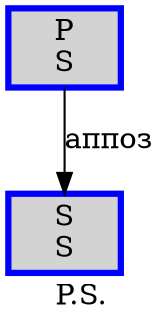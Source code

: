 digraph SENTENCE_1970 {
	graph [label="P.S."]
	node [style=filled]
		0 [label="P
S" color=blue fillcolor=lightgray penwidth=3 shape=box]
		2 [label="S
S" color=blue fillcolor=lightgray penwidth=3 shape=box]
			0 -> 2 [label="аппоз"]
}